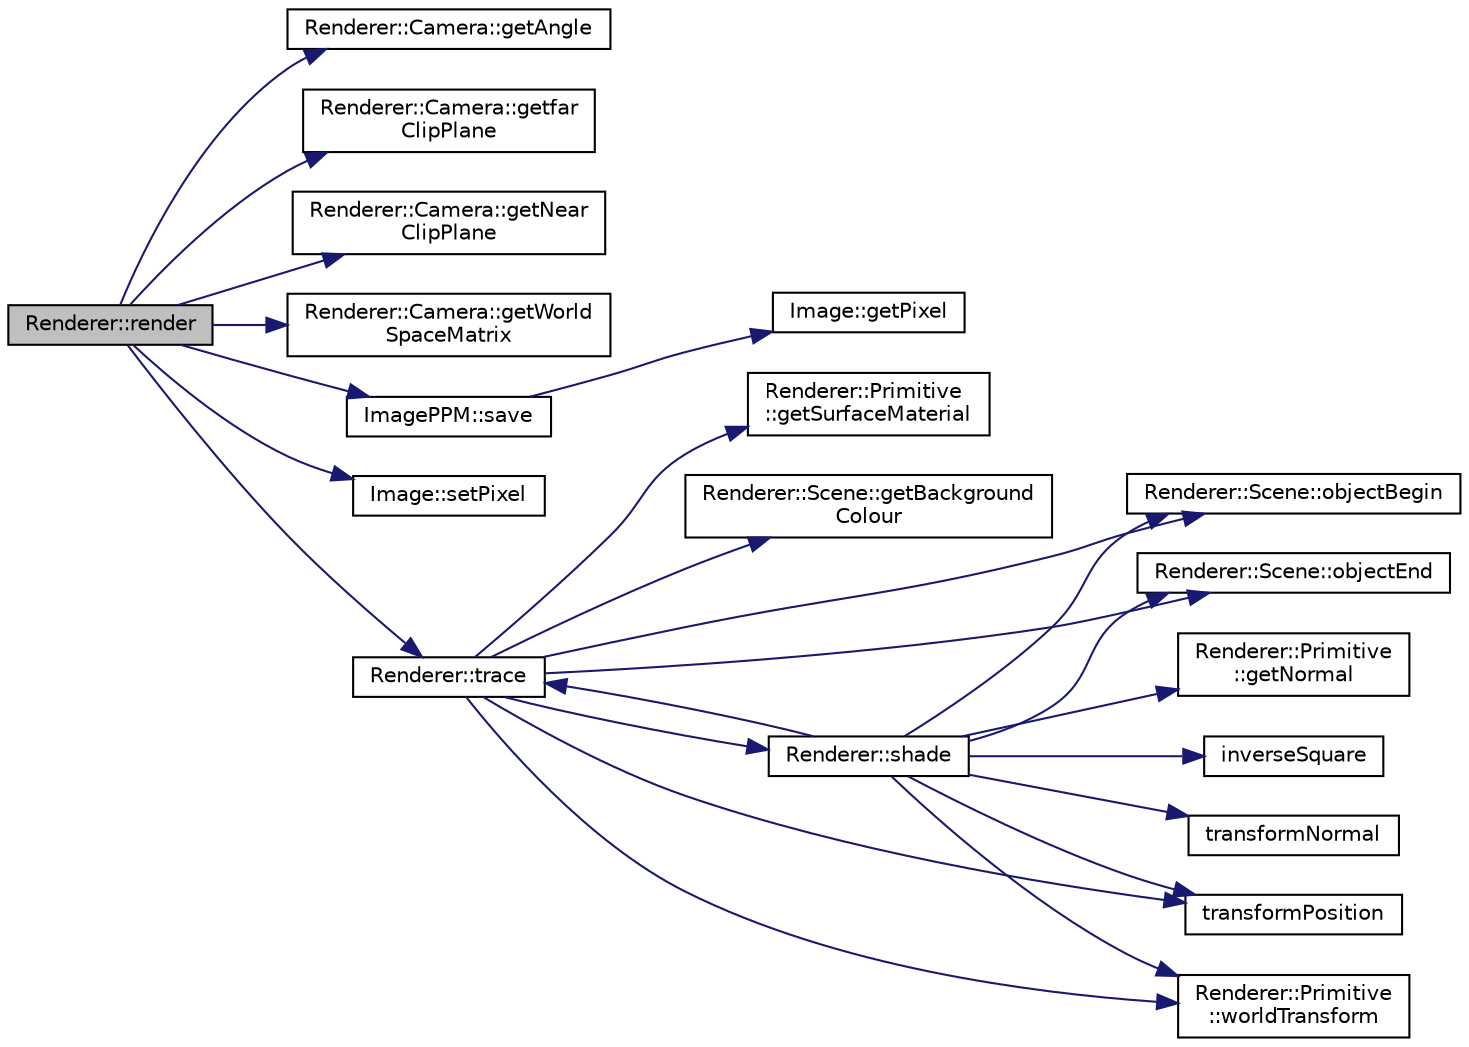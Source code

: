 digraph "Renderer::render"
{
  edge [fontname="Helvetica",fontsize="10",labelfontname="Helvetica",labelfontsize="10"];
  node [fontname="Helvetica",fontsize="10",shape=record];
  rankdir="LR";
  Node1 [label="Renderer::render",height=0.2,width=0.4,color="black", fillcolor="grey75", style="filled", fontcolor="black"];
  Node1 -> Node2 [color="midnightblue",fontsize="10",style="solid",fontname="Helvetica"];
  Node2 [label="Renderer::Camera::getAngle",height=0.2,width=0.4,color="black", fillcolor="white", style="filled",URL="$class_renderer_1_1_camera.html#aee5a50c681121ebad8e8bf0a02df4e96"];
  Node1 -> Node3 [color="midnightblue",fontsize="10",style="solid",fontname="Helvetica"];
  Node3 [label="Renderer::Camera::getfar\lClipPlane",height=0.2,width=0.4,color="black", fillcolor="white", style="filled",URL="$class_renderer_1_1_camera.html#a4f31ff2bb69d635467d59ec1e2bd8bfd"];
  Node1 -> Node4 [color="midnightblue",fontsize="10",style="solid",fontname="Helvetica"];
  Node4 [label="Renderer::Camera::getNear\lClipPlane",height=0.2,width=0.4,color="black", fillcolor="white", style="filled",URL="$class_renderer_1_1_camera.html#acf6473a1263096a8309c5f1209066ba4"];
  Node1 -> Node5 [color="midnightblue",fontsize="10",style="solid",fontname="Helvetica"];
  Node5 [label="Renderer::Camera::getWorld\lSpaceMatrix",height=0.2,width=0.4,color="black", fillcolor="white", style="filled",URL="$class_renderer_1_1_camera.html#a3f6afedf440c05554e7fbf506aea5514"];
  Node1 -> Node6 [color="midnightblue",fontsize="10",style="solid",fontname="Helvetica"];
  Node6 [label="ImagePPM::save",height=0.2,width=0.4,color="black", fillcolor="white", style="filled",URL="$class_image_p_p_m.html#acf4a44ec60de8ce19b826d51f82e9054",tooltip="save Saves the image buffer to a PPM file "];
  Node6 -> Node7 [color="midnightblue",fontsize="10",style="solid",fontname="Helvetica"];
  Node7 [label="Image::getPixel",height=0.2,width=0.4,color="black", fillcolor="white", style="filled",URL="$class_image.html#a634f5e4de7751158cfc2312c93a9a005"];
  Node1 -> Node8 [color="midnightblue",fontsize="10",style="solid",fontname="Helvetica"];
  Node8 [label="Image::setPixel",height=0.2,width=0.4,color="black", fillcolor="white", style="filled",URL="$class_image.html#a704672fded047d7f142c6e6dd8c488f8"];
  Node1 -> Node9 [color="midnightblue",fontsize="10",style="solid",fontname="Helvetica"];
  Node9 [label="Renderer::trace",height=0.2,width=0.4,color="black", fillcolor="white", style="filled",URL="$namespace_renderer.html#ac12ecacae721953493f903dacb4d411a",tooltip="trace checks if _ray intersects with anything in the scene "];
  Node9 -> Node10 [color="midnightblue",fontsize="10",style="solid",fontname="Helvetica"];
  Node10 [label="Renderer::Scene::objectBegin",height=0.2,width=0.4,color="black", fillcolor="white", style="filled",URL="$class_renderer_1_1_scene.html#ac71ec50dfcae221f69e83ac1717b865d",tooltip="objectBegin allows iteration over private objects without making the containers themselves public ..."];
  Node9 -> Node11 [color="midnightblue",fontsize="10",style="solid",fontname="Helvetica"];
  Node11 [label="Renderer::Scene::objectEnd",height=0.2,width=0.4,color="black", fillcolor="white", style="filled",URL="$class_renderer_1_1_scene.html#af5f44baafb6e49510712579c4aca0ca7",tooltip="objectEnd allows iteration over private objects without making the containers themselves public ..."];
  Node9 -> Node12 [color="midnightblue",fontsize="10",style="solid",fontname="Helvetica"];
  Node12 [label="transformPosition",height=0.2,width=0.4,color="black", fillcolor="white", style="filled",URL="$tracemath_8cpp.html#a70d4019cedd59fd08c763a06b47b2d45",tooltip="transformPosition transforms a point vector by a transform matrix "];
  Node9 -> Node13 [color="midnightblue",fontsize="10",style="solid",fontname="Helvetica"];
  Node13 [label="Renderer::Primitive\l::worldTransform",height=0.2,width=0.4,color="black", fillcolor="white", style="filled",URL="$class_renderer_1_1_primitive.html#a9a55765d6ba313e07482cd650700bd00",tooltip="worldTransform "];
  Node9 -> Node14 [color="midnightblue",fontsize="10",style="solid",fontname="Helvetica"];
  Node14 [label="Renderer::Primitive\l::getSurfaceMaterial",height=0.2,width=0.4,color="black", fillcolor="white", style="filled",URL="$class_renderer_1_1_primitive.html#aa303dc1042f7305a3895049d5f1a51e2",tooltip="getSurfaceMaterial "];
  Node9 -> Node15 [color="midnightblue",fontsize="10",style="solid",fontname="Helvetica"];
  Node15 [label="Renderer::shade",height=0.2,width=0.4,color="black", fillcolor="white", style="filled",URL="$namespace_renderer.html#a5889ab8316b510a8dc208452fc14a76c",tooltip="shade checks if the last ray intersection is shaded by another object or has a clear path to a light ..."];
  Node15 -> Node12 [color="midnightblue",fontsize="10",style="solid",fontname="Helvetica"];
  Node15 -> Node13 [color="midnightblue",fontsize="10",style="solid",fontname="Helvetica"];
  Node15 -> Node16 [color="midnightblue",fontsize="10",style="solid",fontname="Helvetica"];
  Node16 [label="transformNormal",height=0.2,width=0.4,color="black", fillcolor="white", style="filled",URL="$tracemath_8cpp.html#a6400b711aeed0a6ff4cd2d8006c4cea8",tooltip="transformNormal "];
  Node15 -> Node10 [color="midnightblue",fontsize="10",style="solid",fontname="Helvetica"];
  Node15 -> Node11 [color="midnightblue",fontsize="10",style="solid",fontname="Helvetica"];
  Node15 -> Node17 [color="midnightblue",fontsize="10",style="solid",fontname="Helvetica"];
  Node17 [label="Renderer::Primitive\l::getNormal",height=0.2,width=0.4,color="black", fillcolor="white", style="filled",URL="$class_renderer_1_1_primitive.html#ade88d0252e3c0bd1f1ee81df35afca0a",tooltip="getNormal calculates the surface normal a certain point "];
  Node15 -> Node18 [color="midnightblue",fontsize="10",style="solid",fontname="Helvetica"];
  Node18 [label="inverseSquare",height=0.2,width=0.4,color="black", fillcolor="white", style="filled",URL="$tracemath_8h.html#a8156363d0dd5b6af9a73ca4bbcea0939"];
  Node15 -> Node9 [color="midnightblue",fontsize="10",style="solid",fontname="Helvetica"];
  Node9 -> Node19 [color="midnightblue",fontsize="10",style="solid",fontname="Helvetica"];
  Node19 [label="Renderer::Scene::getBackground\lColour",height=0.2,width=0.4,color="black", fillcolor="white", style="filled",URL="$class_renderer_1_1_scene.html#afed66d5469d6bf5c15a8a1c72051a45a",tooltip="getBackgroundColour "];
}
